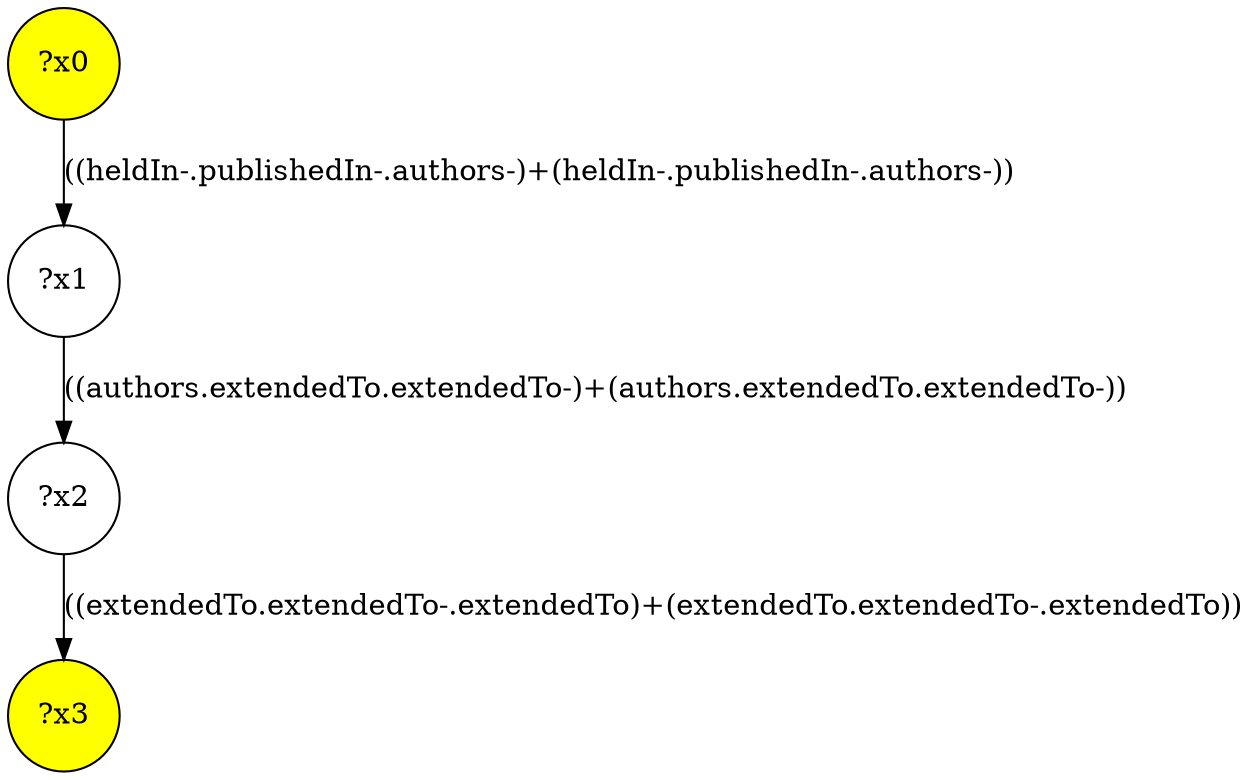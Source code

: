 digraph g {
	x0 [fillcolor="yellow", style="filled," shape=circle, label="?x0"];
	x3 [fillcolor="yellow", style="filled," shape=circle, label="?x3"];
	x1 [shape=circle, label="?x1"];
	x0 -> x1 [label="((heldIn-.publishedIn-.authors-)+(heldIn-.publishedIn-.authors-))"];
	x2 [shape=circle, label="?x2"];
	x1 -> x2 [label="((authors.extendedTo.extendedTo-)+(authors.extendedTo.extendedTo-))"];
	x2 -> x3 [label="((extendedTo.extendedTo-.extendedTo)+(extendedTo.extendedTo-.extendedTo))"];
}
